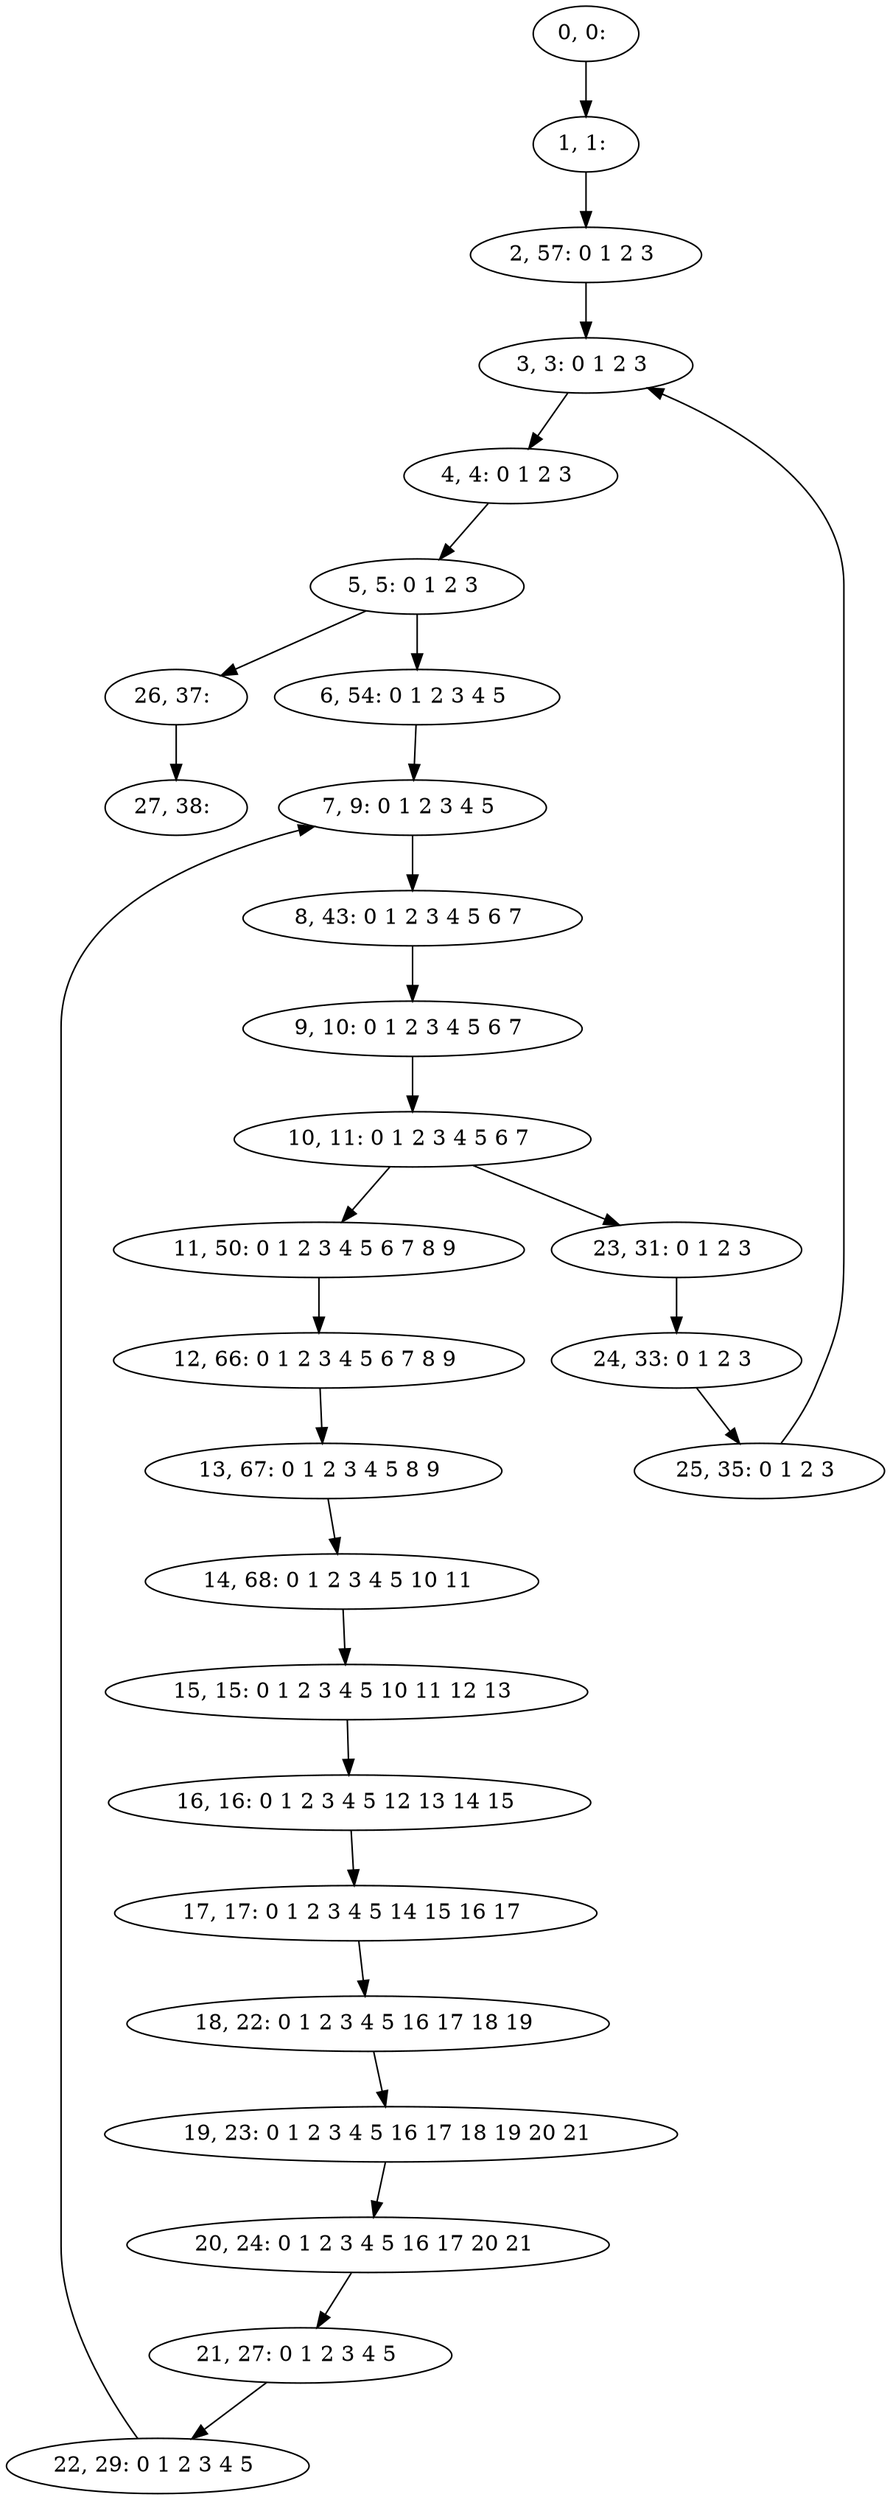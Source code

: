 digraph G {
0[label="0, 0: "];
1[label="1, 1: "];
2[label="2, 57: 0 1 2 3 "];
3[label="3, 3: 0 1 2 3 "];
4[label="4, 4: 0 1 2 3 "];
5[label="5, 5: 0 1 2 3 "];
6[label="6, 54: 0 1 2 3 4 5 "];
7[label="7, 9: 0 1 2 3 4 5 "];
8[label="8, 43: 0 1 2 3 4 5 6 7 "];
9[label="9, 10: 0 1 2 3 4 5 6 7 "];
10[label="10, 11: 0 1 2 3 4 5 6 7 "];
11[label="11, 50: 0 1 2 3 4 5 6 7 8 9 "];
12[label="12, 66: 0 1 2 3 4 5 6 7 8 9 "];
13[label="13, 67: 0 1 2 3 4 5 8 9 "];
14[label="14, 68: 0 1 2 3 4 5 10 11 "];
15[label="15, 15: 0 1 2 3 4 5 10 11 12 13 "];
16[label="16, 16: 0 1 2 3 4 5 12 13 14 15 "];
17[label="17, 17: 0 1 2 3 4 5 14 15 16 17 "];
18[label="18, 22: 0 1 2 3 4 5 16 17 18 19 "];
19[label="19, 23: 0 1 2 3 4 5 16 17 18 19 20 21 "];
20[label="20, 24: 0 1 2 3 4 5 16 17 20 21 "];
21[label="21, 27: 0 1 2 3 4 5 "];
22[label="22, 29: 0 1 2 3 4 5 "];
23[label="23, 31: 0 1 2 3 "];
24[label="24, 33: 0 1 2 3 "];
25[label="25, 35: 0 1 2 3 "];
26[label="26, 37: "];
27[label="27, 38: "];
0->1 ;
1->2 ;
2->3 ;
3->4 ;
4->5 ;
5->6 ;
5->26 ;
6->7 ;
7->8 ;
8->9 ;
9->10 ;
10->11 ;
10->23 ;
11->12 ;
12->13 ;
13->14 ;
14->15 ;
15->16 ;
16->17 ;
17->18 ;
18->19 ;
19->20 ;
20->21 ;
21->22 ;
22->7 ;
23->24 ;
24->25 ;
25->3 ;
26->27 ;
}
